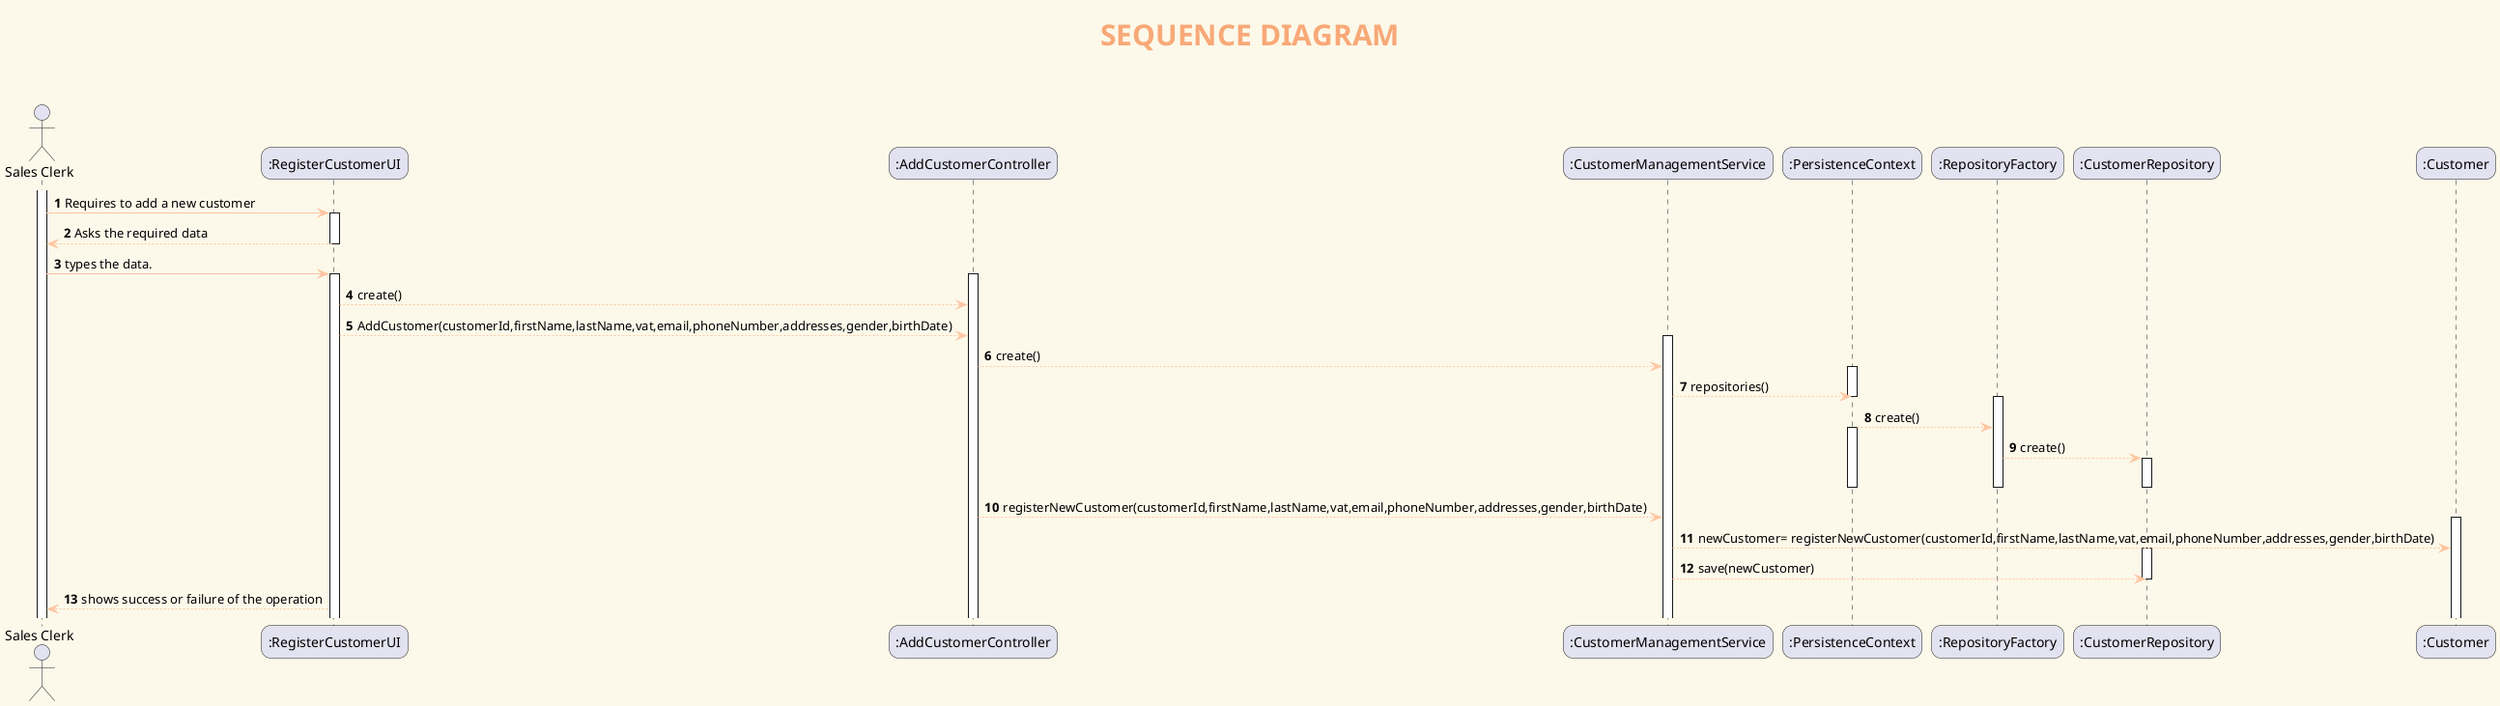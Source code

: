 @startuml
' ======= layout =========
skinparam backgroundColor #fcf9ea
skinparam titleBorderRoundCorner 15
skinparam titleFontSize 30
skinparam classAttributeIconSize 0
skinparam titleFontName Arial Black
skinparam titleFontColor #f8a978
skinparam roundcorner 20
skinparam stereotypeCBackgroundColor ffc5a1
skinparam class {

ArrowColor ffc5a1
BorderColor White
BackgroundColor badfdb
}


' ======= title =========
title <b>SEQUENCE DIAGRAM\n
autonumber
actor "Sales Clerk" as sales

participant ":RegisterCustomerUI" as UI
participant ":AddCustomerController" as Controller
participant ":CustomerManagementService" as Serv
participant ":PersistenceContext" as Pers
participant ":RepositoryFactory" as Fac
participant ":CustomerRepository" as REP
participant ":Customer" as Cust


activate sales
sales -> UI : Requires to add a new customer
activate UI
sales <-- UI :Asks the required data
deactivate UI
sales -> UI :types the data.
activate UI
activate "Controller"
"UI" --> Controller : create()
"UI" --> Controller : AddCustomer(customerId,firstName,lastName,vat,email,phoneNumber,addresses,gender,birthDate)
activate Serv
Controller --> Serv : create()

activate Pers
"Serv" --> Pers : repositories()
deactivate Pers
activate Fac
Pers --> Fac : create()
activate Pers
Fac --> REP : create()
activate REP
deactivate REP
deactivate Fac
deactivate Pers
Controller --> Serv : registerNewCustomer(customerId,firstName,lastName,vat,email,phoneNumber,addresses,gender,birthDate)
activate Cust
Serv --> Cust: newCustomer= registerNewCustomer(customerId,firstName,lastName,vat,email,phoneNumber,addresses,gender,birthDate)
activate REP
Serv --> REP: save(newCustomer)
deactivate REP


UI --> sales : shows success or failure of the operation

@enduml